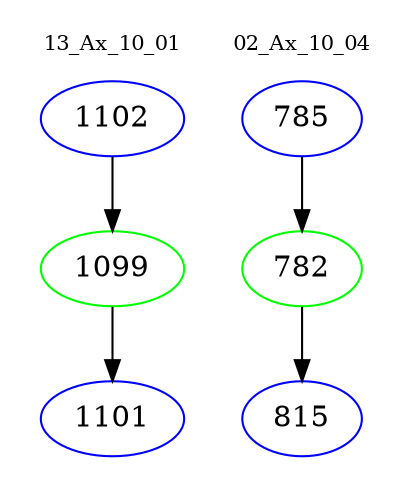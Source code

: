 digraph{
subgraph cluster_0 {
color = white
label = "13_Ax_10_01";
fontsize=10;
T0_1102 [label="1102", color="blue"]
T0_1102 -> T0_1099 [color="black"]
T0_1099 [label="1099", color="green"]
T0_1099 -> T0_1101 [color="black"]
T0_1101 [label="1101", color="blue"]
}
subgraph cluster_1 {
color = white
label = "02_Ax_10_04";
fontsize=10;
T1_785 [label="785", color="blue"]
T1_785 -> T1_782 [color="black"]
T1_782 [label="782", color="green"]
T1_782 -> T1_815 [color="black"]
T1_815 [label="815", color="blue"]
}
}
